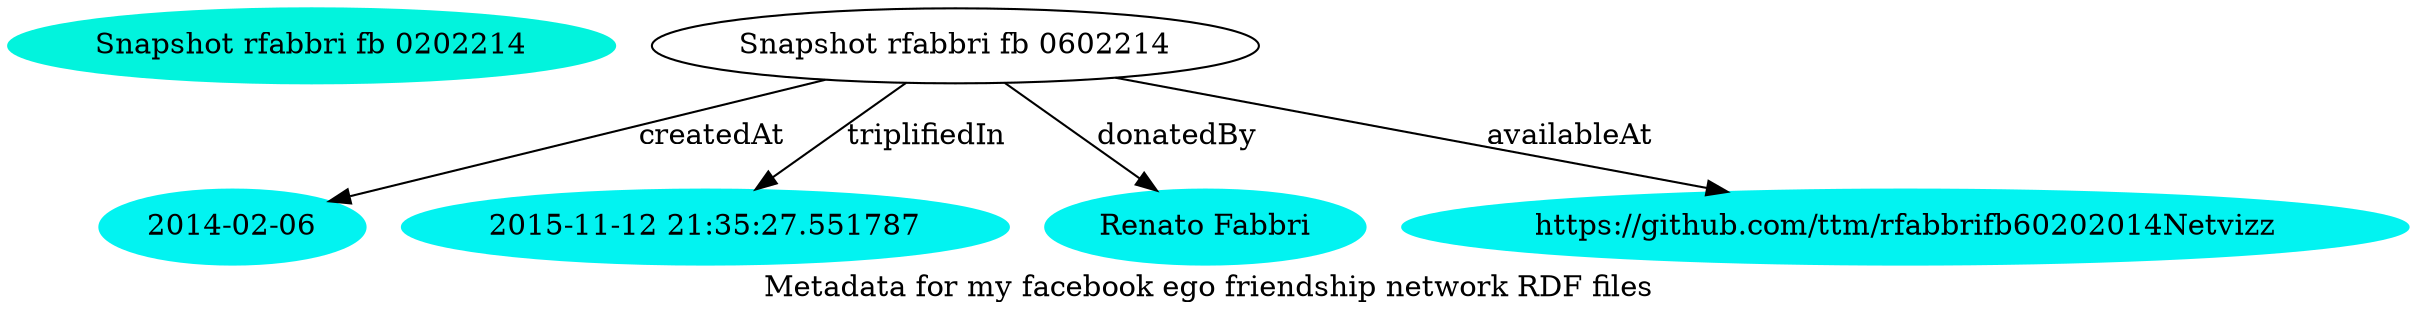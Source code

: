 digraph  {
	graph [label="Metadata for my facebook ego friendship network RDF files"];
	node [label="\N"];
	"Snapshot rfabbri fb 0202214"	 [color="#02F3DD",
		style=filled];
	0	 [color="#02F3F1",
		label="2014-02-06",
		style=filled];
	"Snapshot rfabbri fb 0602214" -> 0	 [label=createdAt];
	1	 [color="#02F3F1",
		label="2015-11-12 21:35:27.551787",
		style=filled];
	"Snapshot rfabbri fb 0602214" -> 1	 [label=triplifiedIn];
	2	 [color="#02F3F1",
		label="Renato Fabbri",
		style=filled];
	"Snapshot rfabbri fb 0602214" -> 2	 [label=donatedBy];
	3	 [color="#02F3F1",
		label="https://github.com/ttm/rfabbrifb60202014Netvizz",
		style=filled];
	"Snapshot rfabbri fb 0602214" -> 3	 [label=availableAt];
}
